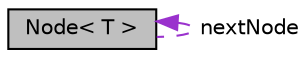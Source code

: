 digraph "Node&lt; T &gt;"
{
 // LATEX_PDF_SIZE
  edge [fontname="Helvetica",fontsize="10",labelfontname="Helvetica",labelfontsize="10"];
  node [fontname="Helvetica",fontsize="10",shape=record];
  Node1 [label="Node\< T \>",height=0.2,width=0.4,color="black", fillcolor="grey75", style="filled", fontcolor="black",tooltip="Classe template que representa um nó de uma lista encadeada."];
  Node1 -> Node1 [dir="back",color="darkorchid3",fontsize="10",style="dashed",label=" nextNode" ,fontname="Helvetica"];
}
